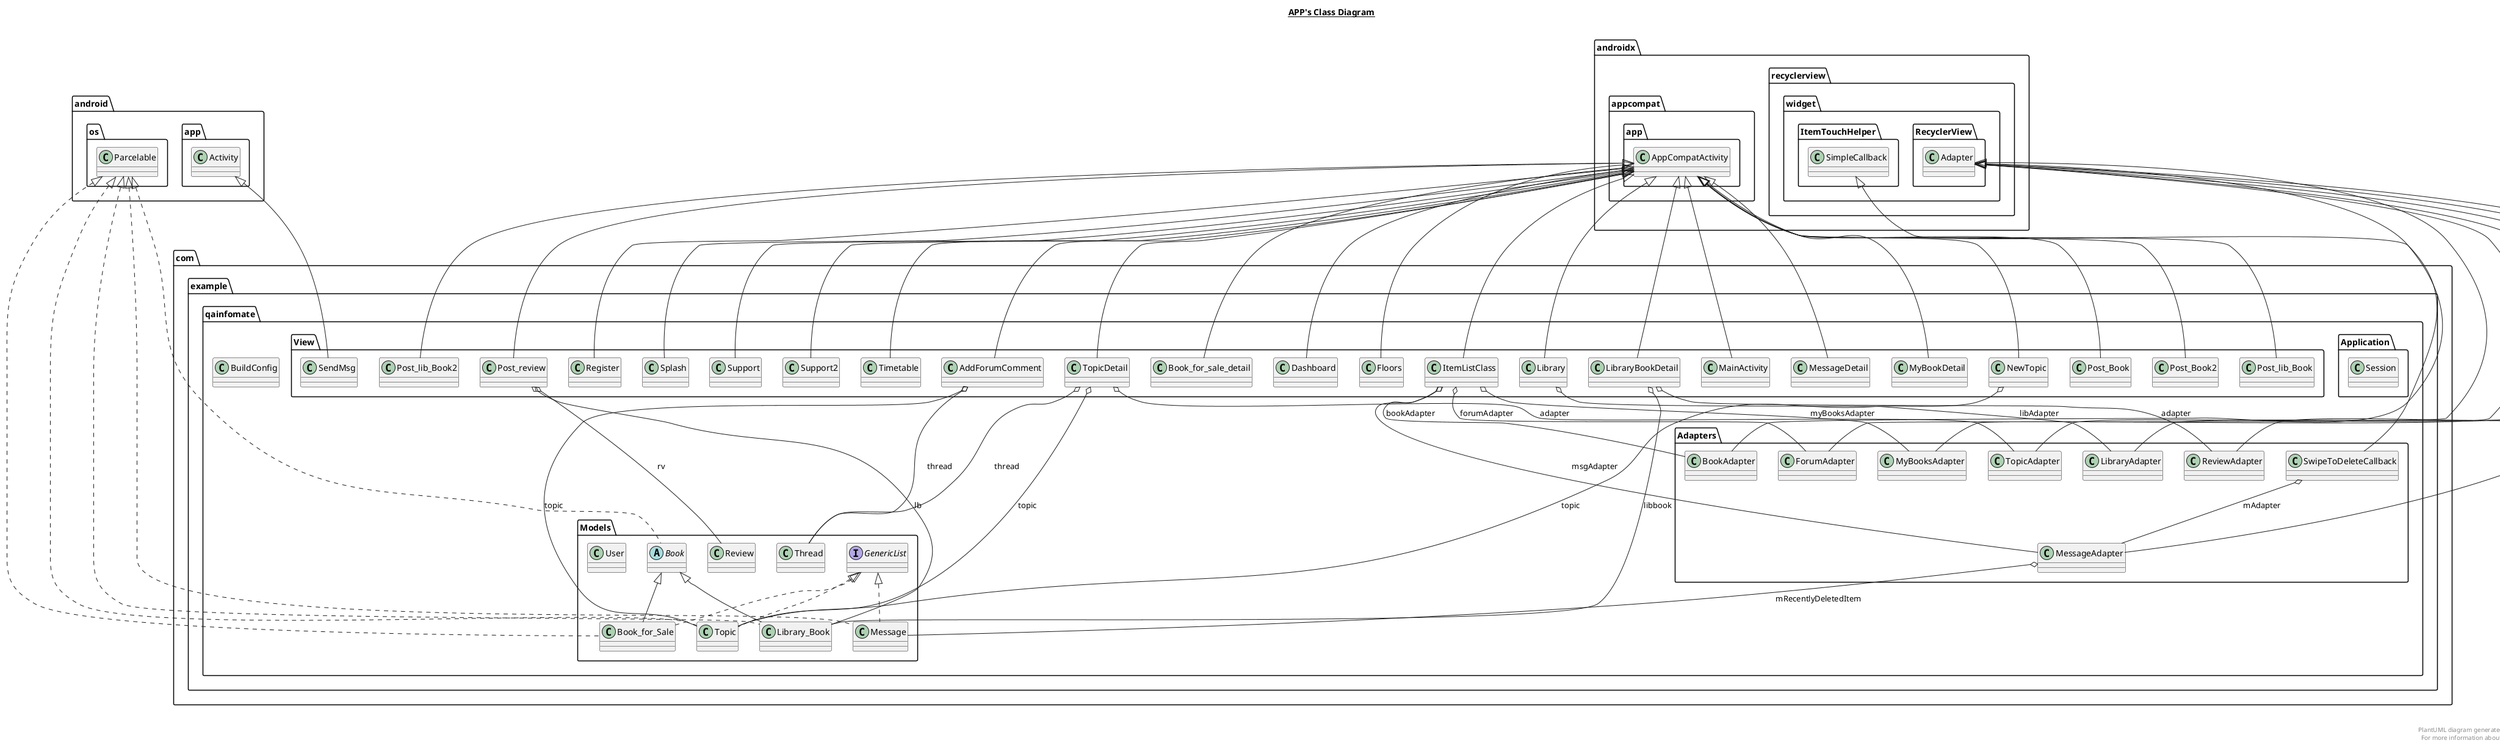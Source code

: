 @startuml

title __APP's Class Diagram__\n

  namespace com.example.qainfomate {
    namespace Adapters {
      class com.example.qainfomate.Adapters.BookAdapter {
      }
    }
  }
  

  namespace com.example.qainfomate {
    namespace Adapters {
      class com.example.qainfomate.Adapters.ForumAdapter {
      }
    }
  }
  

  namespace com.example.qainfomate {
    namespace Adapters {
      class com.example.qainfomate.Adapters.LibraryAdapter {
      }
    }
  }
  

  namespace com.example.qainfomate {
    namespace Adapters {
      class com.example.qainfomate.Adapters.MessageAdapter {
      }
    }
  }
  

  namespace com.example.qainfomate {
    namespace Adapters {
      class com.example.qainfomate.Adapters.MyBooksAdapter {
      }
    }
  }
  

  namespace com.example.qainfomate {
    namespace Adapters {
      class com.example.qainfomate.Adapters.ReviewAdapter {
      }
    }
  }
  

  namespace com.example.qainfomate {
    namespace Adapters {
      class com.example.qainfomate.Adapters.SwipeToDeleteCallback {
      }
    }
  }
  

  namespace com.example.qainfomate {
    namespace Adapters {
      class com.example.qainfomate.Adapters.TopicAdapter {
      }
    }
  }
  

  namespace com.example.qainfomate {
    class com.example.qainfomate.BuildConfig {
    }
  }
  

  namespace com.example.qainfomate {
    namespace Models {
      abstract class com.example.qainfomate.Models.Book {
      }
    }
  }
  

  namespace com.example.qainfomate {
    namespace Models {
      class com.example.qainfomate.Models.Book_for_Sale {
      }
    }
  }
  

  namespace com.example.qainfomate {
    namespace Models {
      interface com.example.qainfomate.Models.GenericList {
      }
    }
  }
  

  namespace com.example.qainfomate {
    namespace Models {
      class com.example.qainfomate.Models.Library_Book {
      }
    }
  }
  

  namespace com.example.qainfomate {
    namespace Models {
      class com.example.qainfomate.Models.Message {
      }
    }
  }
  

  namespace com.example.qainfomate {
    namespace Models {
      class com.example.qainfomate.Models.Review {
      }
    }
  }
  

  namespace com.example.qainfomate {
    namespace Models {
      class com.example.qainfomate.Application.Session {
      }
    }
  }
  

  namespace com.example.qainfomate {
    namespace Models {
      class com.example.qainfomate.Models.Thread {
      }
    }
  }
  

  namespace com.example.qainfomate {
    namespace Models {
      class com.example.qainfomate.Models.Topic {
      }
    }
  }
  

  namespace com.example.qainfomate {
    namespace Models {
      class com.example.qainfomate.Models.User {
      }
    }
  }
  

  namespace com.example.qainfomate {
    namespace View {
      class com.example.qainfomate.View.AddForumComment {
      }
    }
  }
  

  namespace com.example.qainfomate {
    namespace View {
      class com.example.qainfomate.View.Book_for_sale_detail {
      }
    }
  }
  

  namespace com.example.qainfomate {
    namespace View {
      class com.example.qainfomate.View.Dashboard {
      }
    }
  }
  

  namespace com.example.qainfomate {
    namespace View {
      class com.example.qainfomate.View.Floors {
      }
    }
  }
  

  namespace com.example.qainfomate {
    namespace View {
      class com.example.qainfomate.View.ItemListClass {
      }
    }
  }
  

  namespace com.example.qainfomate {
    namespace View {
      class com.example.qainfomate.View.Library {
      }
    }
  }
  

  namespace com.example.qainfomate {
    namespace View {
      class com.example.qainfomate.View.LibraryBookDetail {
      }
    }
  }
  

  namespace com.example.qainfomate {
    namespace View {
      class com.example.qainfomate.View.MainActivity {
      }
    }
  }
  

  namespace com.example.qainfomate {
    namespace View {
      class com.example.qainfomate.View.MessageDetail {
      }
    }
  }
  

  namespace com.example.qainfomate {
    namespace View {
      class com.example.qainfomate.View.MyBookDetail {
      }
    }
  }
  

  namespace com.example.qainfomate {
    namespace View {
      class com.example.qainfomate.View.NewTopic {
      }
    }
  }
  

  namespace com.example.qainfomate {
    namespace View {
      class com.example.qainfomate.View.Post_Book {
      }
    }
  }
  

  namespace com.example.qainfomate {
    namespace View {
      class com.example.qainfomate.View.Post_Book2 {
      }
    }
  }
  

  namespace com.example.qainfomate {
    namespace View {
      class com.example.qainfomate.View.Post_lib_Book {
      }
    }
  }
  

  namespace com.example.qainfomate {
    namespace View {
      class com.example.qainfomate.View.Post_lib_Book2 {
      }
    }
  }
  

  namespace com.example.qainfomate {
    namespace View {
      class com.example.qainfomate.View.Post_review {
      }
    }
  }
  

  namespace com.example.qainfomate {
    namespace View {
      class com.example.qainfomate.View.Register {
      }
    }
  }
  

  namespace com.example.qainfomate {
    namespace View {
      class com.example.qainfomate.View.SendMsg {
      }
    }
  }
  

  namespace com.example.qainfomate {
    namespace View {
      class com.example.qainfomate.View.Splash {
      }
    }
  }
  

  namespace com.example.qainfomate {
    namespace View {
      class com.example.qainfomate.View.Support {
      }
    }
  }
  

  namespace com.example.qainfomate {
    namespace View {
      class com.example.qainfomate.View.Support2 {
      }
    }
  }
  

  namespace com.example.qainfomate {
    namespace View {
      class com.example.qainfomate.View.Timetable {
      }
    }
  }
  

  namespace com.example.qainfomate {
    namespace View {
      class com.example.qainfomate.View.TopicDetail {
      }
    }
  }
  

  com.example.qainfomate.Adapters.BookAdapter -up-|> androidx.recyclerview.widget.RecyclerView.Adapter
  com.example.qainfomate.Adapters.BookAdapter o-- com.example.qainfomate.Adapters.BookAdapter.Holder.recInterface : listener
  com.example.qainfomate.Adapters.ForumAdapter -up-|> androidx.recyclerview.widget.RecyclerView.Adapter
  com.example.qainfomate.Adapters.ForumAdapter o-- com.example.qainfomate.Adapters.ForumAdapter.Holder.ForumInterface : listener
  com.example.qainfomate.Adapters.LibraryAdapter -up-|> androidx.recyclerview.widget.RecyclerView.Adapter
  com.example.qainfomate.Adapters.LibraryAdapter o-- com.example.qainfomate.Adapters.LibraryAdapter.Holder.recInterface : listener
  com.example.qainfomate.Adapters.MessageAdapter -up-|> androidx.recyclerview.widget.RecyclerView.Adapter
  com.example.qainfomate.Adapters.MessageAdapter o-- com.example.qainfomate.Adapters.MessageAdapter.Holder.MsgInterface : listener
  com.example.qainfomate.Adapters.MessageAdapter o-- com.example.qainfomate.Models.Message : mRecentlyDeletedItem
  com.example.qainfomate.Adapters.MyBooksAdapter -up-|> androidx.recyclerview.widget.RecyclerView.Adapter
  com.example.qainfomate.Adapters.MyBooksAdapter o-- com.example.qainfomate.Adapters.MyBooksAdapter.Holder.recInterface : listener
  com.example.qainfomate.Adapters.ReviewAdapter -up-|> androidx.recyclerview.widget.RecyclerView.Adapter
  com.example.qainfomate.Adapters.ReviewAdapter o-- com.example.qainfomate.Adapters.ReviewAdapter.Holder.recInterface : listener
  com.example.qainfomate.Adapters.SwipeToDeleteCallback -up-|> androidx.recyclerview.widget.ItemTouchHelper.SimpleCallback
  com.example.qainfomate.Adapters.SwipeToDeleteCallback o-- com.example.qainfomate.Adapters.MessageAdapter : mAdapter
  com.example.qainfomate.Adapters.TopicAdapter -up-|> androidx.recyclerview.widget.RecyclerView.Adapter
  com.example.qainfomate.Models.Book .up.|> android.os.Parcelable
  com.example.qainfomate.Models.Book_for_Sale .up.|> android.os.Parcelable
  com.example.qainfomate.Models.Book_for_Sale .up.|> com.example.qainfomate.Models.GenericList
  com.example.qainfomate.Models.Book_for_Sale -up-|> com.example.qainfomate.Models.Book
  com.example.qainfomate.Models.Library_Book .up.|> android.os.Parcelable
  com.example.qainfomate.Models.Library_Book -up-|> com.example.qainfomate.Models.Book
  com.example.qainfomate.Models.Message .up.|> android.os.Parcelable
  com.example.qainfomate.Models.Message .up.|> com.example.qainfomate.Models.GenericList
  com.example.qainfomate.Models.Topic .up.|> android.os.Parcelable
  com.example.qainfomate.Models.Topic .up.|> com.example.qainfomate.Models.GenericList
  com.example.qainfomate.View.AddForumComment -up-|> androidx.appcompat.app.AppCompatActivity
  com.example.qainfomate.View.AddForumComment o-- com.example.qainfomate.Models.Thread : thread
  com.example.qainfomate.View.AddForumComment o-- com.example.qainfomate.Models.Topic : topic
  com.example.qainfomate.View.Book_for_sale_detail -up-|> androidx.appcompat.app.AppCompatActivity
  com.example.qainfomate.View.Dashboard -up-|> androidx.appcompat.app.AppCompatActivity
  com.example.qainfomate.View.Floors -up-|> androidx.appcompat.app.AppCompatActivity
  com.example.qainfomate.View.ItemListClass .up.|> com.example.qainfomate.Adapters.BookAdapter.Holder.recInterface
  com.example.qainfomate.View.ItemListClass .up.|> com.example.qainfomate.Adapters.ForumAdapter.Holder.ForumInterface
  com.example.qainfomate.View.ItemListClass .up.|> com.example.qainfomate.Adapters.MessageAdapter.Holder.MsgInterface
  com.example.qainfomate.View.ItemListClass .up.|> com.example.qainfomate.Adapters.MyBooksAdapter.Holder.recInterface
  com.example.qainfomate.View.ItemListClass -up-|> androidx.appcompat.app.AppCompatActivity
  com.example.qainfomate.View.ItemListClass o-- com.example.qainfomate.Adapters.BookAdapter : bookAdapter
  com.example.qainfomate.View.ItemListClass o-- com.example.qainfomate.Adapters.ForumAdapter : forumAdapter
  com.example.qainfomate.View.ItemListClass o-- com.example.qainfomate.Adapters.MessageAdapter : msgAdapter
  com.example.qainfomate.View.ItemListClass o-- com.example.qainfomate.Adapters.MyBooksAdapter : myBooksAdapter
  com.example.qainfomate.View.Library .up.|> com.example.qainfomate.Adapters.LibraryAdapter.Holder.recInterface
  com.example.qainfomate.View.Library -up-|> androidx.appcompat.app.AppCompatActivity
  com.example.qainfomate.View.Library o-- com.example.qainfomate.Adapters.LibraryAdapter : libAdapter
  com.example.qainfomate.View.LibraryBookDetail .up.|> com.example.qainfomate.Adapters.ReviewAdapter.Holder.recInterface
  com.example.qainfomate.View.LibraryBookDetail -up-|> androidx.appcompat.app.AppCompatActivity
  com.example.qainfomate.View.LibraryBookDetail o-- com.example.qainfomate.Adapters.ReviewAdapter : adapter
  com.example.qainfomate.View.LibraryBookDetail o-- com.example.qainfomate.Models.Library_Book : libbook
  com.example.qainfomate.View.MainActivity -up-|> androidx.appcompat.app.AppCompatActivity
  com.example.qainfomate.View.MessageDetail -up-|> androidx.appcompat.app.AppCompatActivity
  com.example.qainfomate.View.MyBookDetail -up-|> androidx.appcompat.app.AppCompatActivity
  com.example.qainfomate.View.NewTopic -up-|> androidx.appcompat.app.AppCompatActivity
  com.example.qainfomate.View.NewTopic o-- com.example.qainfomate.Models.Topic : topic
  com.example.qainfomate.View.Post_Book -up-|> androidx.appcompat.app.AppCompatActivity
  com.example.qainfomate.View.Post_Book2 -up-|> androidx.appcompat.app.AppCompatActivity
  com.example.qainfomate.View.Post_lib_Book -up-|> androidx.appcompat.app.AppCompatActivity
  com.example.qainfomate.View.Post_lib_Book2 -up-|> androidx.appcompat.app.AppCompatActivity
  com.example.qainfomate.View.Post_review -up-|> androidx.appcompat.app.AppCompatActivity
  com.example.qainfomate.View.Post_review o-- com.example.qainfomate.Models.Library_Book : lb
  com.example.qainfomate.View.Post_review o-- com.example.qainfomate.Models.Review : rv
  com.example.qainfomate.View.Register -up-|> androidx.appcompat.app.AppCompatActivity
  com.example.qainfomate.View.SendMsg -up-|> android.app.Activity
  com.example.qainfomate.View.Splash -up-|> androidx.appcompat.app.AppCompatActivity
  com.example.qainfomate.View.Support -up-|> androidx.appcompat.app.AppCompatActivity
  com.example.qainfomate.View.Support2 -up-|> androidx.appcompat.app.AppCompatActivity
  com.example.qainfomate.View.Timetable -up-|> androidx.appcompat.app.AppCompatActivity
  com.example.qainfomate.View.TopicDetail -up-|> androidx.appcompat.app.AppCompatActivity
  com.example.qainfomate.View.TopicDetail o-- com.example.qainfomate.Adapters.TopicAdapter : adapter
  com.example.qainfomate.View.TopicDetail o-- com.example.qainfomate.Models.Thread : thread
  com.example.qainfomate.View.TopicDetail o-- com.example.qainfomate.Models.Topic : topic


right footer


PlantUML diagram generated by SketchIt! (https://bitbucket.org/pmesmeur/sketch.it)
For more information about this tool, please contact philippe.mesmeur@gmail.com
endfooter

@enduml
